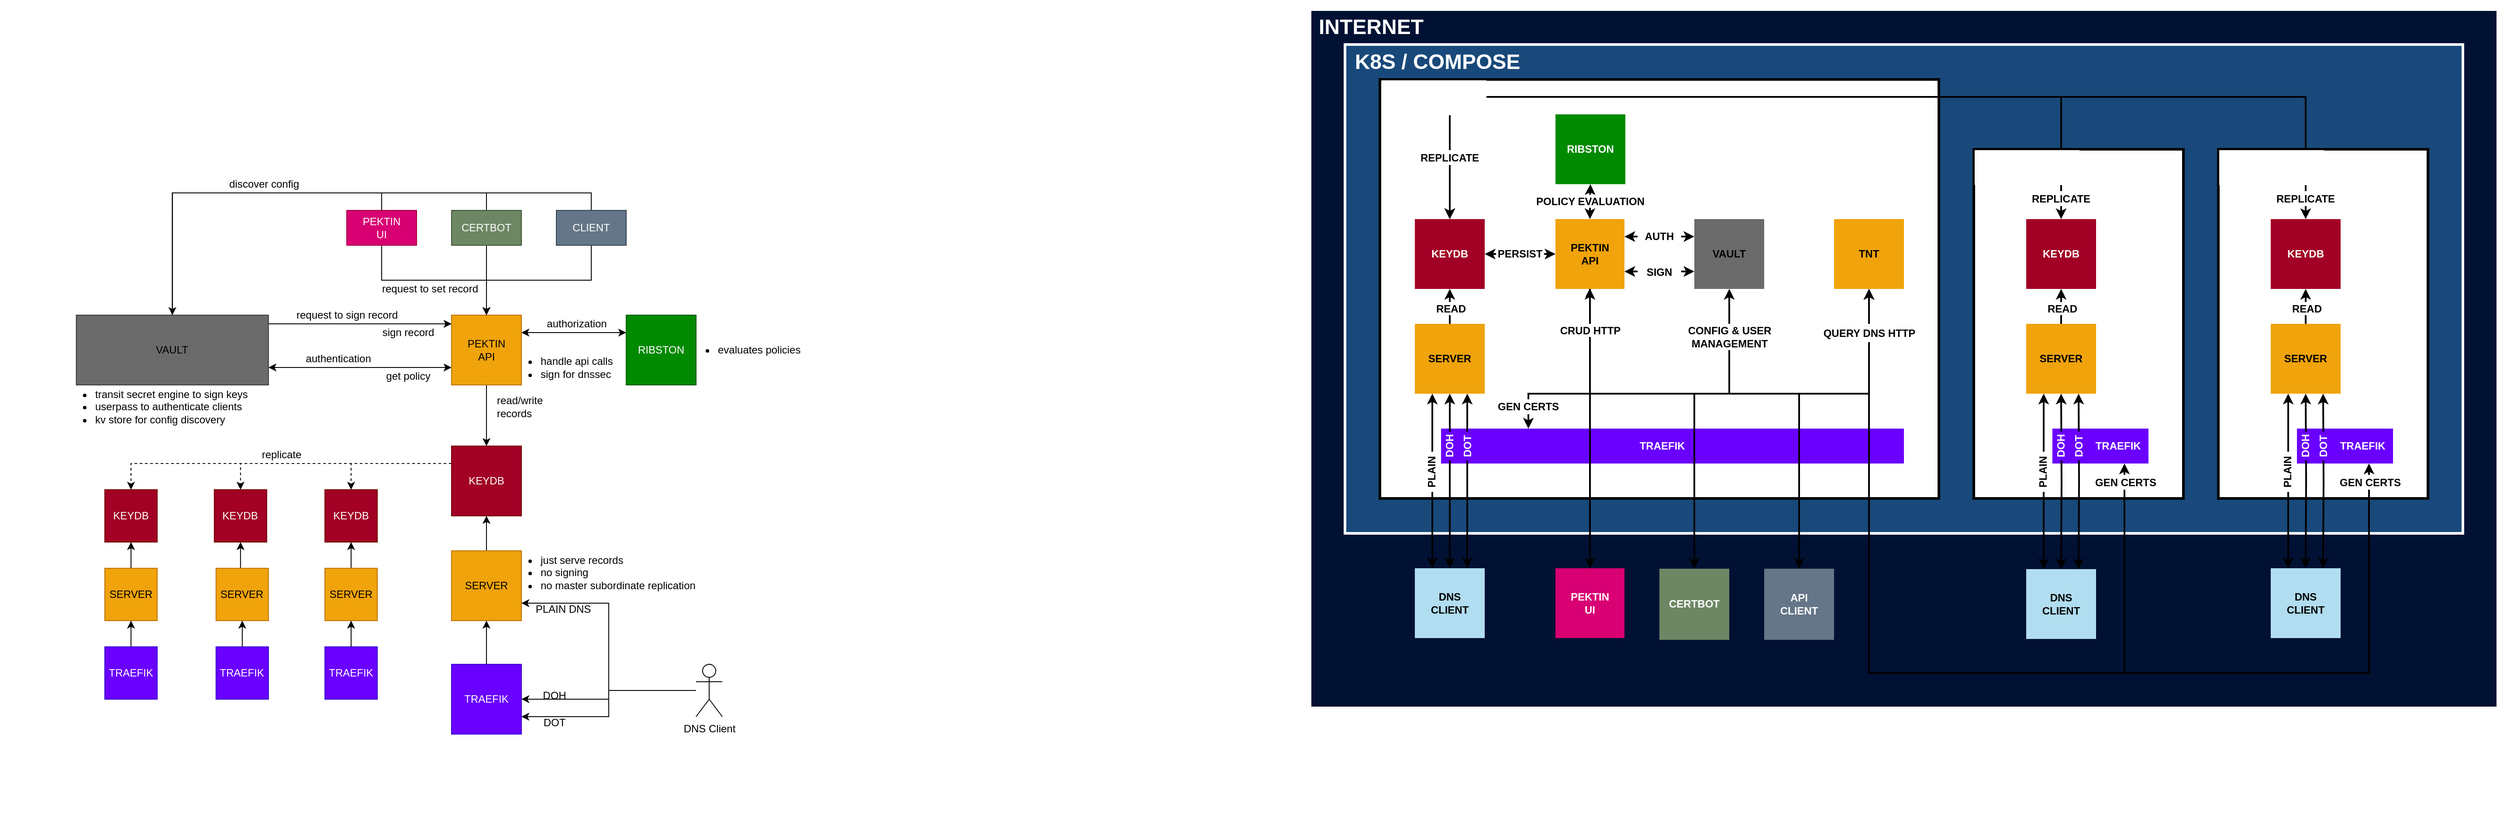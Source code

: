 <mxfile version="18.0.6" type="device"><diagram id="SnPwH0BIz89IEaVw7-HE" name="Page-1"><mxGraphModel dx="2608" dy="861" grid="1" gridSize="10" guides="1" tooltips="1" connect="1" arrows="1" fold="1" page="1" pageScale="1" pageWidth="827" pageHeight="1169" math="0" shadow="0"><root><mxCell id="0"/><mxCell id="1" parent="0"/><mxCell id="fzCDR908SPYRmBsFT7zM-127" value="" style="rounded=0;whiteSpace=wrap;html=1;fontColor=#ffffff;strokeColor=#FFFFFF;strokeWidth=3;fillColor=#001133;" vertex="1" parent="1"><mxGeometry x="960" y="200" width="1360" height="800" as="geometry"/></mxCell><mxCell id="fzCDR908SPYRmBsFT7zM-125" value="" style="rounded=0;whiteSpace=wrap;html=1;fontColor=#ffffff;strokeColor=#FFFFFF;strokeWidth=3;fillColor=#18497A;" vertex="1" parent="1"><mxGeometry x="1000" y="240" width="1280" height="560" as="geometry"/></mxCell><mxCell id="fzCDR908SPYRmBsFT7zM-53" value="" style="whiteSpace=wrap;html=1;fontColor=#000000;strokeColor=default;strokeWidth=3;" vertex="1" parent="1"><mxGeometry x="1040" y="280" width="640" height="480" as="geometry"/></mxCell><mxCell id="fzCDR908SPYRmBsFT7zM-9" value="" style="rounded=0;whiteSpace=wrap;html=1;dashed=1;dashPattern=1 4;strokeColor=none;" vertex="1" parent="1"><mxGeometry x="-540" y="380" width="940" height="760" as="geometry"/></mxCell><mxCell id="uwrpXJZwvxLdXuOPvOR5-12" style="edgeStyle=orthogonalEdgeStyle;rounded=0;orthogonalLoop=1;jettySize=auto;html=1;exitX=0.5;exitY=1;exitDx=0;exitDy=0;entryX=0.5;entryY=0;entryDx=0;entryDy=0;" parent="1" source="xJRiP4358uXR1ZRefIaf-1" target="xJRiP4358uXR1ZRefIaf-5" edge="1"><mxGeometry relative="1" as="geometry"/></mxCell><mxCell id="uwrpXJZwvxLdXuOPvOR5-18" style="edgeStyle=orthogonalEdgeStyle;rounded=0;orthogonalLoop=1;jettySize=auto;html=1;exitX=0;exitY=0.25;exitDx=0;exitDy=0;entryX=1;entryY=0.25;entryDx=0;entryDy=0;startArrow=classic;startFill=1;endArrow=classic;endFill=1;" parent="1" edge="1"><mxGeometry relative="1" as="geometry"><mxPoint x="-23" y="560" as="sourcePoint"/><mxPoint x="-303" y="560" as="targetPoint"/></mxGeometry></mxCell><mxCell id="UQCoUfyQgbyRJdMzT1aj-25" style="edgeStyle=orthogonalEdgeStyle;rounded=0;orthogonalLoop=1;jettySize=auto;html=1;exitX=0;exitY=0.75;exitDx=0;exitDy=0;entryX=1;entryY=0.75;entryDx=0;entryDy=0;startArrow=classic;startFill=1;endArrow=classic;endFill=1;" parent="1" source="xJRiP4358uXR1ZRefIaf-1" target="xJRiP4358uXR1ZRefIaf-3" edge="1"><mxGeometry relative="1" as="geometry"/></mxCell><mxCell id="fzCDR908SPYRmBsFT7zM-5" style="edgeStyle=orthogonalEdgeStyle;rounded=0;orthogonalLoop=1;jettySize=auto;html=1;exitX=1;exitY=0.25;exitDx=0;exitDy=0;entryX=0;entryY=0.25;entryDx=0;entryDy=0;startArrow=classic;startFill=1;" edge="1" parent="1" source="xJRiP4358uXR1ZRefIaf-1" target="fzCDR908SPYRmBsFT7zM-3"><mxGeometry relative="1" as="geometry"/></mxCell><mxCell id="xJRiP4358uXR1ZRefIaf-1" value="PEKTIN&lt;br&gt;API" style="whiteSpace=wrap;html=1;fillColor=#f0a30a;strokeColor=#BD7000;fontColor=#000000;" parent="1" vertex="1"><mxGeometry x="-23" y="550" width="80" height="80" as="geometry"/></mxCell><mxCell id="uwrpXJZwvxLdXuOPvOR5-1" style="edgeStyle=orthogonalEdgeStyle;rounded=0;orthogonalLoop=1;jettySize=auto;html=1;exitX=0.5;exitY=1;exitDx=0;exitDy=0;" parent="1" source="xJRiP4358uXR1ZRefIaf-2" edge="1"><mxGeometry relative="1" as="geometry"><mxPoint x="17" y="550" as="targetPoint"/><Array as="points"><mxPoint x="-103" y="510"/><mxPoint x="17" y="510"/></Array></mxGeometry></mxCell><mxCell id="xJRiP4358uXR1ZRefIaf-2" value="PEKTIN&lt;br&gt;UI" style="whiteSpace=wrap;html=1;fillColor=#d80073;strokeColor=#A50040;fontColor=#ffffff;" parent="1" vertex="1"><mxGeometry x="-143" y="430" width="80" height="40" as="geometry"/></mxCell><mxCell id="uwrpXJZwvxLdXuOPvOR5-4" style="edgeStyle=orthogonalEdgeStyle;rounded=0;orthogonalLoop=1;jettySize=auto;html=1;exitX=0.5;exitY=0;exitDx=0;exitDy=0;entryX=0.5;entryY=0;entryDx=0;entryDy=0;endArrow=none;endFill=0;" parent="1" source="xJRiP4358uXR1ZRefIaf-3" target="xJRiP4358uXR1ZRefIaf-2" edge="1"><mxGeometry relative="1" as="geometry"/></mxCell><mxCell id="uwrpXJZwvxLdXuOPvOR5-7" style="edgeStyle=orthogonalEdgeStyle;rounded=0;orthogonalLoop=1;jettySize=auto;html=1;exitX=0.5;exitY=0;exitDx=0;exitDy=0;entryX=0.5;entryY=0;entryDx=0;entryDy=0;endArrow=none;endFill=0;" parent="1" source="xJRiP4358uXR1ZRefIaf-3" target="uwrpXJZwvxLdXuOPvOR5-5" edge="1"><mxGeometry relative="1" as="geometry"/></mxCell><mxCell id="uwrpXJZwvxLdXuOPvOR5-8" style="edgeStyle=orthogonalEdgeStyle;rounded=0;orthogonalLoop=1;jettySize=auto;html=1;exitX=0.5;exitY=0;exitDx=0;exitDy=0;entryX=0.5;entryY=0;entryDx=0;entryDy=0;endArrow=none;endFill=0;startArrow=classic;startFill=1;" parent="1" source="xJRiP4358uXR1ZRefIaf-3" target="uwrpXJZwvxLdXuOPvOR5-6" edge="1"><mxGeometry relative="1" as="geometry"/></mxCell><mxCell id="xJRiP4358uXR1ZRefIaf-3" value="VAULT" style="whiteSpace=wrap;html=1;strokeColor=#36393d;fillColor=#6B6B6B;" parent="1" vertex="1"><mxGeometry x="-452.62" y="550" width="220" height="80" as="geometry"/></mxCell><mxCell id="uwrpXJZwvxLdXuOPvOR5-23" style="edgeStyle=orthogonalEdgeStyle;rounded=0;orthogonalLoop=1;jettySize=auto;html=1;exitX=0.5;exitY=0;exitDx=0;exitDy=0;entryX=0.5;entryY=1;entryDx=0;entryDy=0;" parent="1" source="xJRiP4358uXR1ZRefIaf-4" target="UQCoUfyQgbyRJdMzT1aj-2" edge="1"><mxGeometry relative="1" as="geometry"/></mxCell><mxCell id="xJRiP4358uXR1ZRefIaf-4" value="SERVER" style="whiteSpace=wrap;html=1;fillColor=#f0a30a;strokeColor=#BD7000;fontColor=#000000;" parent="1" vertex="1"><mxGeometry x="-168" y="840" width="60" height="60" as="geometry"/></mxCell><mxCell id="UQCoUfyQgbyRJdMzT1aj-22" style="edgeStyle=orthogonalEdgeStyle;rounded=0;orthogonalLoop=1;jettySize=auto;html=1;exitX=0;exitY=0.25;exitDx=0;exitDy=0;entryX=0.5;entryY=0;entryDx=0;entryDy=0;dashed=1;" parent="1" source="xJRiP4358uXR1ZRefIaf-5" target="UQCoUfyQgbyRJdMzT1aj-2" edge="1"><mxGeometry relative="1" as="geometry"/></mxCell><mxCell id="UQCoUfyQgbyRJdMzT1aj-23" style="edgeStyle=orthogonalEdgeStyle;rounded=0;orthogonalLoop=1;jettySize=auto;html=1;exitX=0;exitY=0.25;exitDx=0;exitDy=0;entryX=0.5;entryY=0;entryDx=0;entryDy=0;dashed=1;" parent="1" source="xJRiP4358uXR1ZRefIaf-5" target="UQCoUfyQgbyRJdMzT1aj-4" edge="1"><mxGeometry relative="1" as="geometry"/></mxCell><mxCell id="UQCoUfyQgbyRJdMzT1aj-24" style="edgeStyle=orthogonalEdgeStyle;rounded=0;orthogonalLoop=1;jettySize=auto;html=1;exitX=0;exitY=0.25;exitDx=0;exitDy=0;entryX=0.5;entryY=0;entryDx=0;entryDy=0;dashed=1;" parent="1" source="xJRiP4358uXR1ZRefIaf-5" target="UQCoUfyQgbyRJdMzT1aj-3" edge="1"><mxGeometry relative="1" as="geometry"/></mxCell><mxCell id="xJRiP4358uXR1ZRefIaf-5" value="KEYDB" style="whiteSpace=wrap;html=1;fillColor=#a20025;strokeColor=#6F0000;fontColor=#ffffff;" parent="1" vertex="1"><mxGeometry x="-23" y="700" width="80" height="80" as="geometry"/></mxCell><mxCell id="uwrpXJZwvxLdXuOPvOR5-2" value="request to set record" style="text;html=1;align=center;verticalAlign=middle;resizable=0;points=[];autosize=1;strokeColor=none;" parent="1" vertex="1"><mxGeometry x="-113" y="510" width="130" height="20" as="geometry"/></mxCell><mxCell id="uwrpXJZwvxLdXuOPvOR5-3" value="discover config" style="text;html=1;align=center;verticalAlign=middle;resizable=0;points=[];autosize=1;strokeColor=none;" parent="1" vertex="1"><mxGeometry x="-288" y="390" width="100" height="20" as="geometry"/></mxCell><mxCell id="uwrpXJZwvxLdXuOPvOR5-9" style="edgeStyle=orthogonalEdgeStyle;rounded=0;orthogonalLoop=1;jettySize=auto;html=1;exitX=0.5;exitY=1;exitDx=0;exitDy=0;entryX=0.5;entryY=0;entryDx=0;entryDy=0;" parent="1" source="uwrpXJZwvxLdXuOPvOR5-5" target="xJRiP4358uXR1ZRefIaf-1" edge="1"><mxGeometry relative="1" as="geometry"><mxPoint x="-89" y="550" as="targetPoint"/></mxGeometry></mxCell><mxCell id="uwrpXJZwvxLdXuOPvOR5-5" value="CERTBOT" style="whiteSpace=wrap;html=1;fillColor=#6d8764;strokeColor=#3A5431;fontColor=#ffffff;" parent="1" vertex="1"><mxGeometry x="-23" y="430" width="80" height="40" as="geometry"/></mxCell><mxCell id="uwrpXJZwvxLdXuOPvOR5-10" style="edgeStyle=orthogonalEdgeStyle;rounded=0;orthogonalLoop=1;jettySize=auto;html=1;exitX=0.5;exitY=1;exitDx=0;exitDy=0;entryX=0.5;entryY=0;entryDx=0;entryDy=0;" parent="1" source="uwrpXJZwvxLdXuOPvOR5-6" target="xJRiP4358uXR1ZRefIaf-1" edge="1"><mxGeometry relative="1" as="geometry"><mxPoint x="-103" y="550" as="targetPoint"/></mxGeometry></mxCell><mxCell id="uwrpXJZwvxLdXuOPvOR5-6" value="CLIENT" style="whiteSpace=wrap;html=1;fillColor=#647687;strokeColor=#314354;fontColor=#ffffff;" parent="1" vertex="1"><mxGeometry x="97" y="430" width="80" height="40" as="geometry"/></mxCell><mxCell id="uwrpXJZwvxLdXuOPvOR5-17" value="request to sign record" style="text;html=1;align=center;verticalAlign=middle;resizable=0;points=[];autosize=1;strokeColor=none;" parent="1" vertex="1"><mxGeometry x="-213" y="540" width="140" height="20" as="geometry"/></mxCell><mxCell id="uwrpXJZwvxLdXuOPvOR5-20" value="sign record" style="text;html=1;align=center;verticalAlign=middle;resizable=0;points=[];autosize=1;strokeColor=none;" parent="1" vertex="1"><mxGeometry x="-113" y="560" width="80" height="20" as="geometry"/></mxCell><mxCell id="uwrpXJZwvxLdXuOPvOR5-21" value="read/write&lt;br&gt;records" style="text;html=1;align=left;verticalAlign=middle;resizable=0;points=[];autosize=1;strokeColor=none;" parent="1" vertex="1"><mxGeometry x="27" y="640" width="70" height="30" as="geometry"/></mxCell><mxCell id="uwrpXJZwvxLdXuOPvOR5-24" value="&lt;ul&gt;&lt;li&gt;just serve records&lt;/li&gt;&lt;li&gt;no signing&lt;/li&gt;&lt;li&gt;no master subordinate replication&lt;/li&gt;&lt;/ul&gt;" style="text;html=1;align=left;verticalAlign=middle;resizable=0;points=[];autosize=1;strokeColor=none;" parent="1" vertex="1"><mxGeometry x="37" y="810" width="250" height="70" as="geometry"/></mxCell><mxCell id="UQCoUfyQgbyRJdMzT1aj-1" value="&lt;ul&gt;&lt;li&gt;transit secret engine to sign keys&lt;/li&gt;&lt;li&gt;userpass to authenticate clients&lt;/li&gt;&lt;li&gt;kv store for config discovery&lt;/li&gt;&lt;/ul&gt;" style="text;html=1;align=left;verticalAlign=middle;resizable=0;points=[];autosize=1;strokeColor=none;" parent="1" vertex="1"><mxGeometry x="-472.87" y="620" width="230" height="70" as="geometry"/></mxCell><mxCell id="UQCoUfyQgbyRJdMzT1aj-2" value="KEYDB" style="whiteSpace=wrap;html=1;fillColor=#a20025;strokeColor=#6F0000;fontColor=#ffffff;" parent="1" vertex="1"><mxGeometry x="-168" y="750" width="60" height="60" as="geometry"/></mxCell><mxCell id="UQCoUfyQgbyRJdMzT1aj-3" value="KEYDB" style="whiteSpace=wrap;html=1;fillColor=#a20025;strokeColor=#6F0000;fontColor=#ffffff;" parent="1" vertex="1"><mxGeometry x="-420" y="750" width="60" height="60" as="geometry"/></mxCell><mxCell id="UQCoUfyQgbyRJdMzT1aj-4" value="KEYDB" style="whiteSpace=wrap;html=1;fillColor=#a20025;strokeColor=#6F0000;fontColor=#ffffff;" parent="1" vertex="1"><mxGeometry x="-294.62" y="750" width="60" height="60" as="geometry"/></mxCell><mxCell id="UQCoUfyQgbyRJdMzT1aj-10" value="replicate" style="text;html=1;align=center;verticalAlign=middle;resizable=0;points=[];autosize=1;strokeColor=none;" parent="1" vertex="1"><mxGeometry x="-248" y="700" width="60" height="20" as="geometry"/></mxCell><mxCell id="UQCoUfyQgbyRJdMzT1aj-15" style="edgeStyle=orthogonalEdgeStyle;rounded=0;orthogonalLoop=1;jettySize=auto;html=1;exitX=0.5;exitY=0;exitDx=0;exitDy=0;entryX=0.5;entryY=1;entryDx=0;entryDy=0;" parent="1" source="UQCoUfyQgbyRJdMzT1aj-13" target="UQCoUfyQgbyRJdMzT1aj-4" edge="1"><mxGeometry relative="1" as="geometry"/></mxCell><mxCell id="UQCoUfyQgbyRJdMzT1aj-13" value="SERVER" style="whiteSpace=wrap;html=1;fillColor=#f0a30a;strokeColor=#BD7000;fontColor=#000000;" parent="1" vertex="1"><mxGeometry x="-292.62" y="840" width="60" height="60" as="geometry"/></mxCell><mxCell id="UQCoUfyQgbyRJdMzT1aj-16" style="edgeStyle=orthogonalEdgeStyle;rounded=0;orthogonalLoop=1;jettySize=auto;html=1;exitX=0.5;exitY=0;exitDx=0;exitDy=0;entryX=0.5;entryY=1;entryDx=0;entryDy=0;" parent="1" source="UQCoUfyQgbyRJdMzT1aj-14" target="UQCoUfyQgbyRJdMzT1aj-3" edge="1"><mxGeometry relative="1" as="geometry"/></mxCell><mxCell id="UQCoUfyQgbyRJdMzT1aj-14" value="SERVER" style="whiteSpace=wrap;html=1;fillColor=#f0a30a;strokeColor=#BD7000;fontColor=#000000;" parent="1" vertex="1"><mxGeometry x="-420" y="840" width="60" height="60" as="geometry"/></mxCell><mxCell id="UQCoUfyQgbyRJdMzT1aj-18" style="edgeStyle=orthogonalEdgeStyle;rounded=0;orthogonalLoop=1;jettySize=auto;html=1;exitX=0.5;exitY=0;exitDx=0;exitDy=0;entryX=0.5;entryY=1;entryDx=0;entryDy=0;" parent="1" source="UQCoUfyQgbyRJdMzT1aj-17" target="xJRiP4358uXR1ZRefIaf-5" edge="1"><mxGeometry relative="1" as="geometry"/></mxCell><mxCell id="UQCoUfyQgbyRJdMzT1aj-17" value="SERVER" style="whiteSpace=wrap;html=1;fillColor=#f0a30a;strokeColor=#BD7000;fontColor=#000000;" parent="1" vertex="1"><mxGeometry x="-23" y="820" width="80" height="80" as="geometry"/></mxCell><mxCell id="UQCoUfyQgbyRJdMzT1aj-27" value="&lt;ul&gt;&lt;li&gt;handle api calls&lt;/li&gt;&lt;li&gt;sign for dnssec&lt;/li&gt;&lt;/ul&gt;" style="text;html=1;align=left;verticalAlign=middle;resizable=0;points=[];autosize=1;strokeColor=none;" parent="1" vertex="1"><mxGeometry x="37" y="580" width="140" height="60" as="geometry"/></mxCell><mxCell id="fzCDR908SPYRmBsFT7zM-1" value="authentication" style="text;html=1;align=center;verticalAlign=middle;resizable=0;points=[];autosize=1;strokeColor=none;" vertex="1" parent="1"><mxGeometry x="-198" y="590" width="90" height="20" as="geometry"/></mxCell><mxCell id="fzCDR908SPYRmBsFT7zM-3" value="RIBSTON" style="whiteSpace=wrap;html=1;fillColor=#008a00;strokeColor=#005700;fontColor=#ffffff;" vertex="1" parent="1"><mxGeometry x="177" y="550" width="80" height="80" as="geometry"/></mxCell><mxCell id="fzCDR908SPYRmBsFT7zM-6" value="&lt;ul&gt;&lt;li&gt;evaluates policies&lt;/li&gt;&lt;/ul&gt;" style="text;html=1;align=left;verticalAlign=middle;resizable=0;points=[];autosize=1;strokeColor=none;" vertex="1" parent="1"><mxGeometry x="240" y="570" width="150" height="40" as="geometry"/></mxCell><mxCell id="fzCDR908SPYRmBsFT7zM-7" value="authorization" style="text;html=1;align=center;verticalAlign=middle;resizable=0;points=[];autosize=1;strokeColor=none;" vertex="1" parent="1"><mxGeometry x="80" y="550" width="80" height="20" as="geometry"/></mxCell><mxCell id="fzCDR908SPYRmBsFT7zM-8" value="get policy" style="text;html=1;align=center;verticalAlign=middle;resizable=0;points=[];autosize=1;strokeColor=none;" vertex="1" parent="1"><mxGeometry x="-108" y="610" width="70" height="20" as="geometry"/></mxCell><mxCell id="fzCDR908SPYRmBsFT7zM-12" style="edgeStyle=orthogonalEdgeStyle;rounded=0;orthogonalLoop=1;jettySize=auto;html=1;exitX=0.5;exitY=0;exitDx=0;exitDy=0;entryX=0.5;entryY=1;entryDx=0;entryDy=0;startArrow=none;startFill=0;" edge="1" parent="1" source="fzCDR908SPYRmBsFT7zM-11" target="UQCoUfyQgbyRJdMzT1aj-17"><mxGeometry relative="1" as="geometry"/></mxCell><mxCell id="fzCDR908SPYRmBsFT7zM-11" value="TRAEFIK" style="whiteSpace=wrap;html=1;fillColor=#6a00ff;strokeColor=#3700CC;fontColor=#ffffff;" vertex="1" parent="1"><mxGeometry x="-23" y="950" width="80" height="80" as="geometry"/></mxCell><mxCell id="fzCDR908SPYRmBsFT7zM-16" style="edgeStyle=orthogonalEdgeStyle;rounded=0;orthogonalLoop=1;jettySize=auto;html=1;entryX=0.5;entryY=1;entryDx=0;entryDy=0;startArrow=none;startFill=0;" edge="1" parent="1" source="fzCDR908SPYRmBsFT7zM-15" target="xJRiP4358uXR1ZRefIaf-4"><mxGeometry relative="1" as="geometry"/></mxCell><mxCell id="fzCDR908SPYRmBsFT7zM-15" value="TRAEFIK" style="whiteSpace=wrap;html=1;fillColor=#6a00ff;strokeColor=#3700CC;fontColor=#ffffff;" vertex="1" parent="1"><mxGeometry x="-168" y="930" width="60" height="60" as="geometry"/></mxCell><mxCell id="fzCDR908SPYRmBsFT7zM-20" style="edgeStyle=orthogonalEdgeStyle;rounded=0;orthogonalLoop=1;jettySize=auto;html=1;entryX=0.5;entryY=1;entryDx=0;entryDy=0;startArrow=none;startFill=0;" edge="1" parent="1" source="fzCDR908SPYRmBsFT7zM-17" target="UQCoUfyQgbyRJdMzT1aj-13"><mxGeometry relative="1" as="geometry"/></mxCell><mxCell id="fzCDR908SPYRmBsFT7zM-17" value="TRAEFIK" style="whiteSpace=wrap;html=1;fillColor=#6a00ff;strokeColor=#3700CC;fontColor=#ffffff;" vertex="1" parent="1"><mxGeometry x="-292.62" y="930" width="60" height="60" as="geometry"/></mxCell><mxCell id="fzCDR908SPYRmBsFT7zM-19" style="edgeStyle=orthogonalEdgeStyle;rounded=0;orthogonalLoop=1;jettySize=auto;html=1;entryX=0.5;entryY=1;entryDx=0;entryDy=0;startArrow=none;startFill=0;" edge="1" parent="1" source="fzCDR908SPYRmBsFT7zM-18" target="UQCoUfyQgbyRJdMzT1aj-14"><mxGeometry relative="1" as="geometry"/></mxCell><mxCell id="fzCDR908SPYRmBsFT7zM-18" value="TRAEFIK" style="whiteSpace=wrap;html=1;fillColor=#6a00ff;strokeColor=#3700CC;fontColor=#ffffff;" vertex="1" parent="1"><mxGeometry x="-420" y="930" width="60" height="60" as="geometry"/></mxCell><mxCell id="fzCDR908SPYRmBsFT7zM-24" style="edgeStyle=orthogonalEdgeStyle;rounded=0;orthogonalLoop=1;jettySize=auto;html=1;entryX=1;entryY=0.75;entryDx=0;entryDy=0;startArrow=none;startFill=0;" edge="1" parent="1" source="fzCDR908SPYRmBsFT7zM-21" target="UQCoUfyQgbyRJdMzT1aj-17"><mxGeometry relative="1" as="geometry"/></mxCell><mxCell id="fzCDR908SPYRmBsFT7zM-25" style="edgeStyle=orthogonalEdgeStyle;rounded=0;orthogonalLoop=1;jettySize=auto;html=1;entryX=1;entryY=0.75;entryDx=0;entryDy=0;startArrow=none;startFill=0;" edge="1" parent="1" source="fzCDR908SPYRmBsFT7zM-21" target="fzCDR908SPYRmBsFT7zM-11"><mxGeometry relative="1" as="geometry"/></mxCell><mxCell id="fzCDR908SPYRmBsFT7zM-26" style="edgeStyle=orthogonalEdgeStyle;rounded=0;orthogonalLoop=1;jettySize=auto;html=1;entryX=1;entryY=0.5;entryDx=0;entryDy=0;startArrow=none;startFill=0;" edge="1" parent="1" source="fzCDR908SPYRmBsFT7zM-21" target="fzCDR908SPYRmBsFT7zM-11"><mxGeometry relative="1" as="geometry"/></mxCell><mxCell id="fzCDR908SPYRmBsFT7zM-21" value="DNS Client" style="shape=umlActor;verticalLabelPosition=bottom;verticalAlign=top;html=1;outlineConnect=0;" vertex="1" parent="1"><mxGeometry x="257" y="950" width="30" height="60" as="geometry"/></mxCell><mxCell id="fzCDR908SPYRmBsFT7zM-27" value="DOT" style="text;html=1;strokeColor=none;fillColor=none;align=center;verticalAlign=middle;whiteSpace=wrap;rounded=0;" vertex="1" parent="1"><mxGeometry x="70" y="1012" width="50" height="10" as="geometry"/></mxCell><mxCell id="fzCDR908SPYRmBsFT7zM-28" value="DOH" style="text;html=1;strokeColor=none;fillColor=none;align=center;verticalAlign=middle;whiteSpace=wrap;rounded=0;" vertex="1" parent="1"><mxGeometry x="70" y="980" width="50" height="11" as="geometry"/></mxCell><mxCell id="fzCDR908SPYRmBsFT7zM-29" value="PLAIN DNS" style="text;html=1;strokeColor=none;fillColor=none;align=center;verticalAlign=middle;whiteSpace=wrap;rounded=0;" vertex="1" parent="1"><mxGeometry x="70" y="882" width="70" height="10" as="geometry"/></mxCell><mxCell id="fzCDR908SPYRmBsFT7zM-94" style="edgeStyle=orthogonalEdgeStyle;rounded=0;orthogonalLoop=1;jettySize=auto;html=1;entryX=0.5;entryY=1;entryDx=0;entryDy=0;fontColor=#FFFFFF;startArrow=classic;startFill=1;endArrow=none;endFill=0;strokeWidth=2;" edge="1" parent="1" source="fzCDR908SPYRmBsFT7zM-30" target="fzCDR908SPYRmBsFT7zM-33"><mxGeometry relative="1" as="geometry"><Array as="points"><mxPoint x="1210" y="640"/><mxPoint x="1281" y="640"/></Array></mxGeometry></mxCell><mxCell id="fzCDR908SPYRmBsFT7zM-30" value="TRAEFIK&amp;nbsp; &amp;nbsp; &amp;nbsp; &amp;nbsp;" style="whiteSpace=wrap;html=1;fillColor=#6a00ff;strokeColor=none;fontColor=#ffffff;fontStyle=1" vertex="1" parent="1"><mxGeometry x="1110" y="680" width="530" height="40" as="geometry"/></mxCell><mxCell id="fzCDR908SPYRmBsFT7zM-55" style="edgeStyle=orthogonalEdgeStyle;rounded=0;orthogonalLoop=1;jettySize=auto;html=1;exitX=0.5;exitY=1;exitDx=0;exitDy=0;entryX=0.5;entryY=0;entryDx=0;entryDy=0;fontColor=#FFFFFF;startArrow=classic;startFill=1;strokeWidth=2;" edge="1" parent="1" source="fzCDR908SPYRmBsFT7zM-31" target="fzCDR908SPYRmBsFT7zM-38"><mxGeometry relative="1" as="geometry"/></mxCell><mxCell id="fzCDR908SPYRmBsFT7zM-56" style="edgeStyle=orthogonalEdgeStyle;rounded=0;orthogonalLoop=1;jettySize=auto;html=1;exitX=0.75;exitY=1;exitDx=0;exitDy=0;entryX=0.75;entryY=0;entryDx=0;entryDy=0;fontColor=#FFFFFF;startArrow=classic;startFill=1;strokeWidth=2;" edge="1" parent="1" source="fzCDR908SPYRmBsFT7zM-31" target="fzCDR908SPYRmBsFT7zM-38"><mxGeometry relative="1" as="geometry"/></mxCell><mxCell id="fzCDR908SPYRmBsFT7zM-31" value="SERVER" style="whiteSpace=wrap;html=1;fillColor=#f0a30a;strokeColor=none;fontColor=#000000;fontStyle=1" vertex="1" parent="1"><mxGeometry x="1080" y="560" width="80" height="80" as="geometry"/></mxCell><mxCell id="fzCDR908SPYRmBsFT7zM-48" style="edgeStyle=orthogonalEdgeStyle;rounded=0;orthogonalLoop=1;jettySize=auto;html=1;exitX=0.5;exitY=1;exitDx=0;exitDy=0;entryX=0.5;entryY=0;entryDx=0;entryDy=0;fontColor=#000000;startArrow=classic;startFill=1;endArrow=none;endFill=0;strokeWidth=2;" edge="1" parent="1" source="fzCDR908SPYRmBsFT7zM-32" target="fzCDR908SPYRmBsFT7zM-31"><mxGeometry relative="1" as="geometry"/></mxCell><mxCell id="fzCDR908SPYRmBsFT7zM-32" value="KEYDB" style="whiteSpace=wrap;html=1;fillColor=#a20025;strokeColor=none;fontColor=#ffffff;fontStyle=1" vertex="1" parent="1"><mxGeometry x="1080" y="440" width="80" height="80" as="geometry"/></mxCell><mxCell id="fzCDR908SPYRmBsFT7zM-47" style="edgeStyle=orthogonalEdgeStyle;rounded=0;orthogonalLoop=1;jettySize=auto;html=1;exitX=0;exitY=0.5;exitDx=0;exitDy=0;entryX=1;entryY=0.5;entryDx=0;entryDy=0;fontColor=#000000;startArrow=classic;startFill=1;strokeWidth=2;" edge="1" parent="1" source="fzCDR908SPYRmBsFT7zM-33" target="fzCDR908SPYRmBsFT7zM-32"><mxGeometry relative="1" as="geometry"/></mxCell><mxCell id="fzCDR908SPYRmBsFT7zM-50" style="edgeStyle=orthogonalEdgeStyle;rounded=0;orthogonalLoop=1;jettySize=auto;html=1;exitX=1;exitY=0.25;exitDx=0;exitDy=0;entryX=0;entryY=0.25;entryDx=0;entryDy=0;fontColor=#000000;startArrow=classic;startFill=1;strokeWidth=2;" edge="1" parent="1" source="fzCDR908SPYRmBsFT7zM-33" target="fzCDR908SPYRmBsFT7zM-34"><mxGeometry relative="1" as="geometry"/></mxCell><mxCell id="fzCDR908SPYRmBsFT7zM-52" style="edgeStyle=orthogonalEdgeStyle;rounded=0;orthogonalLoop=1;jettySize=auto;html=1;exitX=0.5;exitY=0;exitDx=0;exitDy=0;entryX=0.5;entryY=1;entryDx=0;entryDy=0;fontColor=#000000;startArrow=classic;startFill=1;strokeWidth=2;" edge="1" parent="1" source="fzCDR908SPYRmBsFT7zM-33" target="fzCDR908SPYRmBsFT7zM-51"><mxGeometry relative="1" as="geometry"/></mxCell><mxCell id="fzCDR908SPYRmBsFT7zM-75" style="edgeStyle=orthogonalEdgeStyle;rounded=0;orthogonalLoop=1;jettySize=auto;html=1;exitX=1;exitY=0.75;exitDx=0;exitDy=0;entryX=0;entryY=0.75;entryDx=0;entryDy=0;fontColor=#FFFFFF;startArrow=classic;startFill=1;strokeWidth=2;" edge="1" parent="1" source="fzCDR908SPYRmBsFT7zM-33" target="fzCDR908SPYRmBsFT7zM-34"><mxGeometry relative="1" as="geometry"/></mxCell><mxCell id="fzCDR908SPYRmBsFT7zM-33" value="PEKTIN&lt;br&gt;API" style="whiteSpace=wrap;html=1;fillColor=#f0a30a;strokeColor=none;fontColor=#000000;fontStyle=1" vertex="1" parent="1"><mxGeometry x="1241" y="440" width="79" height="80" as="geometry"/></mxCell><mxCell id="fzCDR908SPYRmBsFT7zM-34" value="VAULT" style="whiteSpace=wrap;html=1;strokeColor=none;fillColor=#6B6B6B;fontStyle=1" vertex="1" parent="1"><mxGeometry x="1400" y="440" width="80" height="80" as="geometry"/></mxCell><mxCell id="fzCDR908SPYRmBsFT7zM-43" style="edgeStyle=orthogonalEdgeStyle;rounded=0;orthogonalLoop=1;jettySize=auto;html=1;exitX=0.5;exitY=0;exitDx=0;exitDy=0;entryX=0.5;entryY=1;entryDx=0;entryDy=0;fontColor=#000000;startArrow=classic;startFill=1;" edge="1" parent="1" source="fzCDR908SPYRmBsFT7zM-35" target="fzCDR908SPYRmBsFT7zM-33"><mxGeometry relative="1" as="geometry"><Array as="points"><mxPoint x="1281" y="640"/><mxPoint x="1280" y="520"/></Array></mxGeometry></mxCell><mxCell id="fzCDR908SPYRmBsFT7zM-64" style="edgeStyle=orthogonalEdgeStyle;rounded=0;orthogonalLoop=1;jettySize=auto;html=1;exitX=0.5;exitY=0;exitDx=0;exitDy=0;fontColor=#FFFFFF;startArrow=classic;startFill=1;strokeWidth=2;" edge="1" parent="1" source="fzCDR908SPYRmBsFT7zM-35"><mxGeometry relative="1" as="geometry"><mxPoint x="1600" y="520" as="targetPoint"/><Array as="points"><mxPoint x="1281" y="640"/><mxPoint x="1600" y="640"/></Array></mxGeometry></mxCell><mxCell id="fzCDR908SPYRmBsFT7zM-35" value="PEKTIN&lt;br&gt;UI" style="whiteSpace=wrap;html=1;fillColor=#d80073;strokeColor=none;fontColor=#ffffff;fontStyle=1" vertex="1" parent="1"><mxGeometry x="1241" y="840" width="79" height="80" as="geometry"/></mxCell><mxCell id="fzCDR908SPYRmBsFT7zM-44" style="edgeStyle=orthogonalEdgeStyle;rounded=0;orthogonalLoop=1;jettySize=auto;html=1;exitX=0.5;exitY=0;exitDx=0;exitDy=0;fontColor=#000000;startArrow=none;startFill=0;" edge="1" parent="1" source="fzCDR908SPYRmBsFT7zM-36"><mxGeometry relative="1" as="geometry"><mxPoint x="1280" y="520" as="targetPoint"/><Array as="points"><mxPoint x="1400" y="640"/><mxPoint x="1280" y="640"/><mxPoint x="1280" y="520"/></Array></mxGeometry></mxCell><mxCell id="fzCDR908SPYRmBsFT7zM-46" style="edgeStyle=orthogonalEdgeStyle;rounded=0;orthogonalLoop=1;jettySize=auto;html=1;exitX=0.5;exitY=0;exitDx=0;exitDy=0;entryX=0.5;entryY=1;entryDx=0;entryDy=0;fontColor=#000000;startArrow=classic;startFill=1;strokeWidth=2;" edge="1" parent="1" source="fzCDR908SPYRmBsFT7zM-36" target="fzCDR908SPYRmBsFT7zM-34"><mxGeometry relative="1" as="geometry"><Array as="points"><mxPoint x="1400" y="640"/><mxPoint x="1440" y="640"/></Array></mxGeometry></mxCell><mxCell id="fzCDR908SPYRmBsFT7zM-63" style="edgeStyle=orthogonalEdgeStyle;rounded=0;orthogonalLoop=1;jettySize=auto;html=1;exitX=0.5;exitY=0;exitDx=0;exitDy=0;fontColor=#FFFFFF;startArrow=classic;startFill=1;strokeWidth=2;" edge="1" parent="1" source="fzCDR908SPYRmBsFT7zM-36"><mxGeometry relative="1" as="geometry"><mxPoint x="1600" y="520" as="targetPoint"/><Array as="points"><mxPoint x="1400" y="640"/><mxPoint x="1600" y="640"/></Array></mxGeometry></mxCell><mxCell id="fzCDR908SPYRmBsFT7zM-36" value="CERTBOT" style="whiteSpace=wrap;html=1;fillColor=#6d8764;strokeColor=none;fontColor=#ffffff;fontStyle=1" vertex="1" parent="1"><mxGeometry x="1360" y="840.5" width="80" height="81.5" as="geometry"/></mxCell><mxCell id="fzCDR908SPYRmBsFT7zM-42" style="edgeStyle=orthogonalEdgeStyle;rounded=0;orthogonalLoop=1;jettySize=auto;html=1;exitX=0.25;exitY=0;exitDx=0;exitDy=0;entryX=0.25;entryY=1;entryDx=0;entryDy=0;fontColor=#000000;startArrow=classic;startFill=1;strokeWidth=2;" edge="1" parent="1" source="fzCDR908SPYRmBsFT7zM-38" target="fzCDR908SPYRmBsFT7zM-31"><mxGeometry relative="1" as="geometry"/></mxCell><mxCell id="fzCDR908SPYRmBsFT7zM-38" value="&lt;font color=&quot;#000000&quot;&gt;DNS&lt;br&gt;CLIENT&lt;br&gt;&lt;/font&gt;" style="whiteSpace=wrap;html=1;aspect=fixed;fillColor=#b1ddf0;strokeColor=none;fontStyle=1" vertex="1" parent="1"><mxGeometry x="1080" y="840" width="80" height="80" as="geometry"/></mxCell><mxCell id="fzCDR908SPYRmBsFT7zM-45" style="edgeStyle=orthogonalEdgeStyle;rounded=0;orthogonalLoop=1;jettySize=auto;html=1;entryX=0.5;entryY=1;entryDx=0;entryDy=0;fontColor=#000000;startArrow=classic;startFill=1;strokeWidth=2;" edge="1" parent="1" source="fzCDR908SPYRmBsFT7zM-39" target="fzCDR908SPYRmBsFT7zM-33"><mxGeometry relative="1" as="geometry"><Array as="points"><mxPoint x="1520" y="640"/><mxPoint x="1280" y="640"/></Array></mxGeometry></mxCell><mxCell id="fzCDR908SPYRmBsFT7zM-62" style="edgeStyle=orthogonalEdgeStyle;rounded=0;orthogonalLoop=1;jettySize=auto;html=1;exitX=0.5;exitY=0;exitDx=0;exitDy=0;entryX=0.5;entryY=1;entryDx=0;entryDy=0;fontColor=#FFFFFF;startArrow=classic;startFill=1;strokeWidth=2;" edge="1" parent="1" source="fzCDR908SPYRmBsFT7zM-39" target="fzCDR908SPYRmBsFT7zM-61"><mxGeometry relative="1" as="geometry"><Array as="points"><mxPoint x="1520" y="640"/><mxPoint x="1600" y="640"/></Array></mxGeometry></mxCell><mxCell id="fzCDR908SPYRmBsFT7zM-39" value="API&lt;br&gt;CLIENT" style="whiteSpace=wrap;html=1;fillColor=#647687;strokeColor=none;fontColor=#ffffff;fontStyle=1" vertex="1" parent="1"><mxGeometry x="1480" y="840.5" width="80" height="81.5" as="geometry"/></mxCell><mxCell id="fzCDR908SPYRmBsFT7zM-51" value="RIBSTON" style="whiteSpace=wrap;html=1;fillColor=#008a00;strokeColor=none;fontColor=#ffffff;fontStyle=1" vertex="1" parent="1"><mxGeometry x="1241" y="320" width="80" height="80" as="geometry"/></mxCell><mxCell id="fzCDR908SPYRmBsFT7zM-57" value="" style="whiteSpace=wrap;html=1;fontColor=#000000;strokeColor=default;strokeWidth=3;" vertex="1" parent="1"><mxGeometry x="2000" y="360" width="240" height="400" as="geometry"/></mxCell><mxCell id="fzCDR908SPYRmBsFT7zM-61" value="&lt;b&gt;TNT&lt;/b&gt;" style="whiteSpace=wrap;html=1;aspect=fixed;fontColor=#000000;strokeColor=none;strokeWidth=3;fillColor=#f0a30a;" vertex="1" parent="1"><mxGeometry x="1560" y="440" width="80" height="80" as="geometry"/></mxCell><mxCell id="fzCDR908SPYRmBsFT7zM-65" value="&lt;b&gt;PLAIN&lt;/b&gt;" style="text;html=1;align=center;verticalAlign=middle;whiteSpace=wrap;rounded=0;rotation=-90;fillColor=default;" vertex="1" parent="1"><mxGeometry x="1076" y="722" width="46" height="15" as="geometry"/></mxCell><mxCell id="fzCDR908SPYRmBsFT7zM-69" value="&lt;b&gt;DOH&lt;br&gt;&lt;/b&gt;" style="text;html=1;align=center;verticalAlign=middle;whiteSpace=wrap;rounded=0;rotation=-90;fillColor=#6a00ff;fontColor=#ffffff;strokeColor=none;" vertex="1" parent="1"><mxGeometry x="1103.5" y="692.5" width="33" height="15" as="geometry"/></mxCell><mxCell id="fzCDR908SPYRmBsFT7zM-70" value="&lt;b&gt;DOT&lt;br&gt;&lt;/b&gt;" style="text;html=1;align=center;verticalAlign=middle;whiteSpace=wrap;rounded=0;rotation=-90;fillColor=#6a00ff;fontColor=#ffffff;strokeColor=none;" vertex="1" parent="1"><mxGeometry x="1124" y="692.5" width="33" height="15" as="geometry"/></mxCell><mxCell id="fzCDR908SPYRmBsFT7zM-71" value="&lt;b&gt;CRUD HTTP&lt;/b&gt;" style="text;html=1;align=center;verticalAlign=middle;whiteSpace=wrap;rounded=0;rotation=0;fillColor=default;" vertex="1" parent="1"><mxGeometry x="1244" y="560" width="74" height="15" as="geometry"/></mxCell><mxCell id="fzCDR908SPYRmBsFT7zM-72" value="&lt;b&gt;AUTH&lt;/b&gt;" style="text;html=1;align=center;verticalAlign=middle;whiteSpace=wrap;rounded=0;rotation=0;fillColor=default;" vertex="1" parent="1"><mxGeometry x="1335" y="452" width="50" height="15" as="geometry"/></mxCell><mxCell id="fzCDR908SPYRmBsFT7zM-73" value="&lt;b&gt;POLICY EVALUATION&lt;/b&gt;" style="text;html=1;align=center;verticalAlign=middle;whiteSpace=wrap;rounded=0;rotation=0;fillColor=default;" vertex="1" parent="1"><mxGeometry x="1210.5" y="412" width="140" height="15" as="geometry"/></mxCell><mxCell id="fzCDR908SPYRmBsFT7zM-76" value="&lt;b&gt;SIGN&lt;/b&gt;" style="text;html=1;align=center;verticalAlign=middle;whiteSpace=wrap;rounded=0;rotation=0;fillColor=default;" vertex="1" parent="1"><mxGeometry x="1335" y="493" width="50" height="15" as="geometry"/></mxCell><mxCell id="fzCDR908SPYRmBsFT7zM-78" value="&lt;b&gt;PERSIST&lt;/b&gt;" style="text;html=1;align=center;verticalAlign=middle;whiteSpace=wrap;rounded=0;rotation=0;fillColor=default;" vertex="1" parent="1"><mxGeometry x="1173" y="472" width="55" height="15" as="geometry"/></mxCell><mxCell id="fzCDR908SPYRmBsFT7zM-79" value="&lt;b&gt;READ&lt;/b&gt;" style="text;html=1;align=center;verticalAlign=middle;whiteSpace=wrap;rounded=0;rotation=0;fillColor=default;" vertex="1" parent="1"><mxGeometry x="1093.5" y="535" width="55" height="15" as="geometry"/></mxCell><mxCell id="fzCDR908SPYRmBsFT7zM-80" value="&lt;b&gt;CONFIG &amp;amp; USER MANAGEMENT&lt;br&gt;&lt;/b&gt;" style="text;html=1;align=center;verticalAlign=middle;whiteSpace=wrap;rounded=0;rotation=0;fillColor=default;" vertex="1" parent="1"><mxGeometry x="1381.5" y="560" width="117" height="30" as="geometry"/></mxCell><mxCell id="fzCDR908SPYRmBsFT7zM-81" value="&lt;b&gt;QUERY DNS HTTP&lt;br&gt;&lt;/b&gt;" style="text;html=1;align=center;verticalAlign=middle;whiteSpace=wrap;rounded=0;rotation=0;fillColor=default;" vertex="1" parent="1"><mxGeometry x="1541.5" y="560" width="117" height="21" as="geometry"/></mxCell><mxCell id="fzCDR908SPYRmBsFT7zM-82" value="SERVER" style="whiteSpace=wrap;html=1;fillColor=#f0a30a;strokeColor=none;fontColor=#000000;fontStyle=1" vertex="1" parent="1"><mxGeometry x="2060" y="560" width="80" height="80" as="geometry"/></mxCell><mxCell id="fzCDR908SPYRmBsFT7zM-83" style="edgeStyle=orthogonalEdgeStyle;rounded=0;orthogonalLoop=1;jettySize=auto;html=1;exitX=0.5;exitY=1;exitDx=0;exitDy=0;entryX=0.5;entryY=0;entryDx=0;entryDy=0;fontColor=#000000;startArrow=classic;startFill=1;endArrow=none;endFill=0;strokeWidth=2;" edge="1" parent="1" source="fzCDR908SPYRmBsFT7zM-84" target="fzCDR908SPYRmBsFT7zM-82"><mxGeometry relative="1" as="geometry"/></mxCell><mxCell id="fzCDR908SPYRmBsFT7zM-114" style="edgeStyle=orthogonalEdgeStyle;rounded=0;orthogonalLoop=1;jettySize=auto;html=1;exitX=0.5;exitY=0;exitDx=0;exitDy=0;entryX=0.5;entryY=0;entryDx=0;entryDy=0;fontColor=#FFFFFF;startArrow=classic;startFill=1;endArrow=classic;endFill=1;strokeWidth=2;" edge="1" parent="1" source="fzCDR908SPYRmBsFT7zM-84" target="fzCDR908SPYRmBsFT7zM-32"><mxGeometry relative="1" as="geometry"><Array as="points"><mxPoint x="2100" y="300"/><mxPoint x="1120" y="300"/></Array></mxGeometry></mxCell><mxCell id="fzCDR908SPYRmBsFT7zM-84" value="KEYDB" style="whiteSpace=wrap;html=1;fillColor=#a20025;strokeColor=none;fontColor=#ffffff;fontStyle=1" vertex="1" parent="1"><mxGeometry x="2060" y="440" width="80" height="80" as="geometry"/></mxCell><mxCell id="fzCDR908SPYRmBsFT7zM-85" value="&lt;b&gt;READ&lt;/b&gt;" style="text;html=1;align=center;verticalAlign=middle;whiteSpace=wrap;rounded=0;rotation=0;fillColor=default;" vertex="1" parent="1"><mxGeometry x="2073.5" y="535" width="55" height="15" as="geometry"/></mxCell><mxCell id="fzCDR908SPYRmBsFT7zM-112" style="edgeStyle=orthogonalEdgeStyle;rounded=0;orthogonalLoop=1;jettySize=auto;html=1;exitX=0.75;exitY=1;exitDx=0;exitDy=0;fontColor=#FFFFFF;startArrow=classic;startFill=1;endArrow=none;endFill=0;strokeWidth=2;" edge="1" parent="1" source="fzCDR908SPYRmBsFT7zM-86"><mxGeometry relative="1" as="geometry"><mxPoint x="1600" y="640" as="targetPoint"/><Array as="points"><mxPoint x="2172" y="960"/><mxPoint x="1600" y="960"/></Array></mxGeometry></mxCell><mxCell id="fzCDR908SPYRmBsFT7zM-86" value="&lt;div style=&quot;&quot;&gt;&lt;span style=&quot;background-color: initial;&quot;&gt;TRAEFIK&amp;nbsp;&amp;nbsp;&lt;/span&gt;&lt;/div&gt;" style="whiteSpace=wrap;html=1;fillColor=#6a00ff;strokeColor=none;fontColor=#ffffff;fontStyle=1;align=right;" vertex="1" parent="1"><mxGeometry x="2090" y="680" width="110" height="40" as="geometry"/></mxCell><mxCell id="fzCDR908SPYRmBsFT7zM-87" style="edgeStyle=orthogonalEdgeStyle;rounded=0;orthogonalLoop=1;jettySize=auto;html=1;exitX=0.5;exitY=1;exitDx=0;exitDy=0;entryX=0.5;entryY=0;entryDx=0;entryDy=0;fontColor=#FFFFFF;startArrow=classic;startFill=1;strokeWidth=2;" edge="1" parent="1" target="fzCDR908SPYRmBsFT7zM-90"><mxGeometry relative="1" as="geometry"><mxPoint x="2100" y="640" as="sourcePoint"/></mxGeometry></mxCell><mxCell id="fzCDR908SPYRmBsFT7zM-88" style="edgeStyle=orthogonalEdgeStyle;rounded=0;orthogonalLoop=1;jettySize=auto;html=1;exitX=0.75;exitY=1;exitDx=0;exitDy=0;entryX=0.75;entryY=0;entryDx=0;entryDy=0;fontColor=#FFFFFF;startArrow=classic;startFill=1;strokeWidth=2;" edge="1" parent="1" target="fzCDR908SPYRmBsFT7zM-90"><mxGeometry relative="1" as="geometry"><mxPoint x="2120" y="640" as="sourcePoint"/></mxGeometry></mxCell><mxCell id="fzCDR908SPYRmBsFT7zM-89" style="edgeStyle=orthogonalEdgeStyle;rounded=0;orthogonalLoop=1;jettySize=auto;html=1;exitX=0.25;exitY=0;exitDx=0;exitDy=0;entryX=0.25;entryY=1;entryDx=0;entryDy=0;fontColor=#000000;startArrow=classic;startFill=1;strokeWidth=2;" edge="1" parent="1" source="fzCDR908SPYRmBsFT7zM-90"><mxGeometry relative="1" as="geometry"><mxPoint x="2080" y="640" as="targetPoint"/></mxGeometry></mxCell><mxCell id="fzCDR908SPYRmBsFT7zM-90" value="&lt;font color=&quot;#000000&quot;&gt;DNS&lt;br&gt;CLIENT&lt;br&gt;&lt;/font&gt;" style="whiteSpace=wrap;html=1;aspect=fixed;fillColor=#b1ddf0;strokeColor=none;fontStyle=1" vertex="1" parent="1"><mxGeometry x="2060" y="840" width="80" height="80" as="geometry"/></mxCell><mxCell id="fzCDR908SPYRmBsFT7zM-91" value="&lt;b&gt;PLAIN&lt;/b&gt;" style="text;html=1;align=center;verticalAlign=middle;whiteSpace=wrap;rounded=0;rotation=-90;fillColor=default;" vertex="1" parent="1"><mxGeometry x="2056" y="722" width="46" height="15" as="geometry"/></mxCell><mxCell id="fzCDR908SPYRmBsFT7zM-92" value="&lt;b&gt;DOH&lt;br&gt;&lt;/b&gt;" style="text;html=1;align=center;verticalAlign=middle;whiteSpace=wrap;rounded=0;rotation=-90;fillColor=#6a00ff;fontColor=#ffffff;strokeColor=none;" vertex="1" parent="1"><mxGeometry x="2083.5" y="692.5" width="33" height="15" as="geometry"/></mxCell><mxCell id="fzCDR908SPYRmBsFT7zM-93" value="&lt;b&gt;DOT&lt;br&gt;&lt;/b&gt;" style="text;html=1;align=center;verticalAlign=middle;whiteSpace=wrap;rounded=0;rotation=-90;fillColor=#6a00ff;fontColor=#ffffff;strokeColor=none;" vertex="1" parent="1"><mxGeometry x="2104" y="692.5" width="33" height="15" as="geometry"/></mxCell><mxCell id="fzCDR908SPYRmBsFT7zM-97" value="" style="whiteSpace=wrap;html=1;fontColor=#000000;strokeColor=default;strokeWidth=3;" vertex="1" parent="1"><mxGeometry x="1720" y="360" width="240" height="400" as="geometry"/></mxCell><mxCell id="fzCDR908SPYRmBsFT7zM-99" value="SERVER" style="whiteSpace=wrap;html=1;fillColor=#f0a30a;strokeColor=none;fontColor=#000000;fontStyle=1" vertex="1" parent="1"><mxGeometry x="1780" y="560" width="80" height="80" as="geometry"/></mxCell><mxCell id="fzCDR908SPYRmBsFT7zM-100" style="edgeStyle=orthogonalEdgeStyle;rounded=0;orthogonalLoop=1;jettySize=auto;html=1;exitX=0.5;exitY=1;exitDx=0;exitDy=0;entryX=0.5;entryY=0;entryDx=0;entryDy=0;fontColor=#000000;startArrow=classic;startFill=1;endArrow=none;endFill=0;strokeWidth=2;" edge="1" parent="1" source="fzCDR908SPYRmBsFT7zM-101" target="fzCDR908SPYRmBsFT7zM-99"><mxGeometry relative="1" as="geometry"/></mxCell><mxCell id="fzCDR908SPYRmBsFT7zM-113" style="edgeStyle=orthogonalEdgeStyle;rounded=0;orthogonalLoop=1;jettySize=auto;html=1;entryX=0.5;entryY=0;entryDx=0;entryDy=0;fontColor=#FFFFFF;startArrow=classic;startFill=1;endArrow=classic;endFill=1;strokeWidth=2;" edge="1" parent="1" source="fzCDR908SPYRmBsFT7zM-101" target="fzCDR908SPYRmBsFT7zM-32"><mxGeometry relative="1" as="geometry"><Array as="points"><mxPoint x="1820" y="300"/><mxPoint x="1120" y="300"/></Array></mxGeometry></mxCell><mxCell id="fzCDR908SPYRmBsFT7zM-101" value="KEYDB" style="whiteSpace=wrap;html=1;fillColor=#a20025;strokeColor=none;fontColor=#ffffff;fontStyle=1" vertex="1" parent="1"><mxGeometry x="1780" y="440" width="80" height="80" as="geometry"/></mxCell><mxCell id="fzCDR908SPYRmBsFT7zM-102" value="&lt;b&gt;READ&lt;/b&gt;" style="text;html=1;align=center;verticalAlign=middle;whiteSpace=wrap;rounded=0;rotation=0;fillColor=default;" vertex="1" parent="1"><mxGeometry x="1793.5" y="535" width="55" height="15" as="geometry"/></mxCell><mxCell id="fzCDR908SPYRmBsFT7zM-111" style="edgeStyle=orthogonalEdgeStyle;rounded=0;orthogonalLoop=1;jettySize=auto;html=1;exitX=0.75;exitY=1;exitDx=0;exitDy=0;fontColor=#FFFFFF;startArrow=classic;startFill=1;endArrow=none;endFill=0;strokeWidth=2;" edge="1" parent="1" source="fzCDR908SPYRmBsFT7zM-103"><mxGeometry relative="1" as="geometry"><mxPoint x="1600" y="640" as="targetPoint"/><Array as="points"><mxPoint x="1892" y="960"/><mxPoint x="1600" y="960"/></Array></mxGeometry></mxCell><mxCell id="fzCDR908SPYRmBsFT7zM-103" value="&lt;div style=&quot;&quot;&gt;&lt;span style=&quot;background-color: initial;&quot;&gt;TRAEFIK&amp;nbsp;&amp;nbsp;&lt;/span&gt;&lt;/div&gt;" style="whiteSpace=wrap;html=1;fillColor=#6a00ff;strokeColor=none;fontColor=#ffffff;fontStyle=1;align=right;" vertex="1" parent="1"><mxGeometry x="1810" y="680" width="110" height="40" as="geometry"/></mxCell><mxCell id="fzCDR908SPYRmBsFT7zM-104" style="edgeStyle=orthogonalEdgeStyle;rounded=0;orthogonalLoop=1;jettySize=auto;html=1;exitX=0.5;exitY=1;exitDx=0;exitDy=0;entryX=0.5;entryY=0;entryDx=0;entryDy=0;fontColor=#FFFFFF;startArrow=classic;startFill=1;strokeWidth=2;" edge="1" parent="1" target="fzCDR908SPYRmBsFT7zM-107"><mxGeometry relative="1" as="geometry"><mxPoint x="1820" y="640" as="sourcePoint"/></mxGeometry></mxCell><mxCell id="fzCDR908SPYRmBsFT7zM-105" style="edgeStyle=orthogonalEdgeStyle;rounded=0;orthogonalLoop=1;jettySize=auto;html=1;exitX=0.75;exitY=1;exitDx=0;exitDy=0;entryX=0.75;entryY=0;entryDx=0;entryDy=0;fontColor=#FFFFFF;startArrow=classic;startFill=1;strokeWidth=2;" edge="1" parent="1" target="fzCDR908SPYRmBsFT7zM-107"><mxGeometry relative="1" as="geometry"><mxPoint x="1840" y="640" as="sourcePoint"/></mxGeometry></mxCell><mxCell id="fzCDR908SPYRmBsFT7zM-106" style="edgeStyle=orthogonalEdgeStyle;rounded=0;orthogonalLoop=1;jettySize=auto;html=1;exitX=0.25;exitY=0;exitDx=0;exitDy=0;entryX=0.25;entryY=1;entryDx=0;entryDy=0;fontColor=#000000;startArrow=classic;startFill=1;strokeWidth=2;" edge="1" parent="1" source="fzCDR908SPYRmBsFT7zM-107"><mxGeometry relative="1" as="geometry"><mxPoint x="1800" y="640" as="targetPoint"/></mxGeometry></mxCell><mxCell id="fzCDR908SPYRmBsFT7zM-107" value="&lt;font color=&quot;#000000&quot;&gt;DNS&lt;br&gt;CLIENT&lt;br&gt;&lt;/font&gt;" style="whiteSpace=wrap;html=1;aspect=fixed;fillColor=#b1ddf0;strokeColor=none;fontStyle=1" vertex="1" parent="1"><mxGeometry x="1780" y="841" width="80" height="80" as="geometry"/></mxCell><mxCell id="fzCDR908SPYRmBsFT7zM-108" value="&lt;b&gt;PLAIN&lt;/b&gt;" style="text;html=1;align=center;verticalAlign=middle;whiteSpace=wrap;rounded=0;rotation=-90;fillColor=default;" vertex="1" parent="1"><mxGeometry x="1776" y="722" width="46" height="15" as="geometry"/></mxCell><mxCell id="fzCDR908SPYRmBsFT7zM-109" value="&lt;b&gt;DOH&lt;br&gt;&lt;/b&gt;" style="text;html=1;align=center;verticalAlign=middle;whiteSpace=wrap;rounded=0;rotation=-90;fillColor=#6a00ff;fontColor=#ffffff;strokeColor=none;" vertex="1" parent="1"><mxGeometry x="1803.5" y="692.5" width="33" height="15" as="geometry"/></mxCell><mxCell id="fzCDR908SPYRmBsFT7zM-110" value="&lt;b&gt;DOT&lt;br&gt;&lt;/b&gt;" style="text;html=1;align=center;verticalAlign=middle;whiteSpace=wrap;rounded=0;rotation=-90;fillColor=#6a00ff;fontColor=#ffffff;strokeColor=none;" vertex="1" parent="1"><mxGeometry x="1824" y="692.5" width="33" height="15" as="geometry"/></mxCell><mxCell id="fzCDR908SPYRmBsFT7zM-98" value="&lt;h1&gt;&lt;font color=&quot;#ffffff&quot;&gt;&lt;b&gt;NODE 2&lt;/b&gt;&lt;/font&gt;&lt;/h1&gt;" style="text;html=1;align=center;verticalAlign=middle;whiteSpace=wrap;rounded=0;fillColor=default;" vertex="1" parent="1"><mxGeometry x="2001" y="361" width="120" height="40" as="geometry"/></mxCell><mxCell id="fzCDR908SPYRmBsFT7zM-54" value="&lt;h1&gt;&lt;font color=&quot;#ffffff&quot;&gt;&lt;b&gt;NODE 0&lt;/b&gt;&lt;/font&gt;&lt;/h1&gt;" style="text;html=1;align=center;verticalAlign=middle;whiteSpace=wrap;rounded=0;fillColor=default;" vertex="1" parent="1"><mxGeometry x="1042" y="281" width="120" height="40" as="geometry"/></mxCell><mxCell id="fzCDR908SPYRmBsFT7zM-115" value="&lt;h1&gt;&lt;font color=&quot;#ffffff&quot;&gt;&lt;b&gt;NODE 1&lt;/b&gt;&lt;/font&gt;&lt;/h1&gt;" style="text;html=1;align=center;verticalAlign=middle;whiteSpace=wrap;rounded=0;fillColor=default;" vertex="1" parent="1"><mxGeometry x="1721" y="361" width="120" height="40" as="geometry"/></mxCell><mxCell id="fzCDR908SPYRmBsFT7zM-118" value="&lt;b&gt;REPLICATE&lt;/b&gt;" style="text;html=1;align=center;verticalAlign=middle;whiteSpace=wrap;rounded=0;rotation=0;fillColor=default;" vertex="1" parent="1"><mxGeometry x="1786.25" y="408" width="67.5" height="17" as="geometry"/></mxCell><mxCell id="fzCDR908SPYRmBsFT7zM-119" value="&lt;b&gt;REPLICATE&lt;/b&gt;" style="text;html=1;align=center;verticalAlign=middle;whiteSpace=wrap;rounded=0;rotation=0;fillColor=default;" vertex="1" parent="1"><mxGeometry x="2066.25" y="408" width="67.5" height="17" as="geometry"/></mxCell><mxCell id="fzCDR908SPYRmBsFT7zM-120" value="&lt;b&gt;REPLICATE&lt;/b&gt;" style="text;html=1;align=center;verticalAlign=middle;whiteSpace=wrap;rounded=0;rotation=0;fillColor=default;" vertex="1" parent="1"><mxGeometry x="1086.25" y="361" width="67.5" height="17" as="geometry"/></mxCell><mxCell id="fzCDR908SPYRmBsFT7zM-121" value="&lt;b&gt;GEN CERTS&lt;/b&gt;" style="text;html=1;align=center;verticalAlign=middle;whiteSpace=wrap;rounded=0;rotation=0;fillColor=default;" vertex="1" parent="1"><mxGeometry x="1854" y="733" width="80" height="17" as="geometry"/></mxCell><mxCell id="fzCDR908SPYRmBsFT7zM-122" value="&lt;b&gt;GEN CERTS&lt;/b&gt;" style="text;html=1;align=center;verticalAlign=middle;whiteSpace=wrap;rounded=0;rotation=0;fillColor=default;" vertex="1" parent="1"><mxGeometry x="2133.75" y="733" width="80" height="17" as="geometry"/></mxCell><mxCell id="fzCDR908SPYRmBsFT7zM-123" value="&lt;b&gt;GEN CERTS&lt;/b&gt;" style="text;html=1;align=center;verticalAlign=middle;whiteSpace=wrap;rounded=0;rotation=0;fillColor=default;" vertex="1" parent="1"><mxGeometry x="1170" y="646.5" width="80" height="17" as="geometry"/></mxCell><mxCell id="fzCDR908SPYRmBsFT7zM-126" value="&lt;h1&gt;&lt;font color=&quot;#ffffff&quot;&gt;&lt;b&gt;K8S / COMPOSE&lt;/b&gt;&lt;/font&gt;&lt;/h1&gt;" style="text;html=1;align=center;verticalAlign=middle;whiteSpace=wrap;rounded=0;fillColor=none;" vertex="1" parent="1"><mxGeometry x="1000.5" y="240" width="210" height="40" as="geometry"/></mxCell><mxCell id="fzCDR908SPYRmBsFT7zM-128" value="&lt;h1&gt;&lt;font color=&quot;#ffffff&quot;&gt;INTERNET&lt;/font&gt;&lt;/h1&gt;" style="text;html=1;align=center;verticalAlign=middle;whiteSpace=wrap;rounded=0;fillColor=none;" vertex="1" parent="1"><mxGeometry x="960" y="200" width="140" height="40" as="geometry"/></mxCell></root></mxGraphModel></diagram></mxfile>